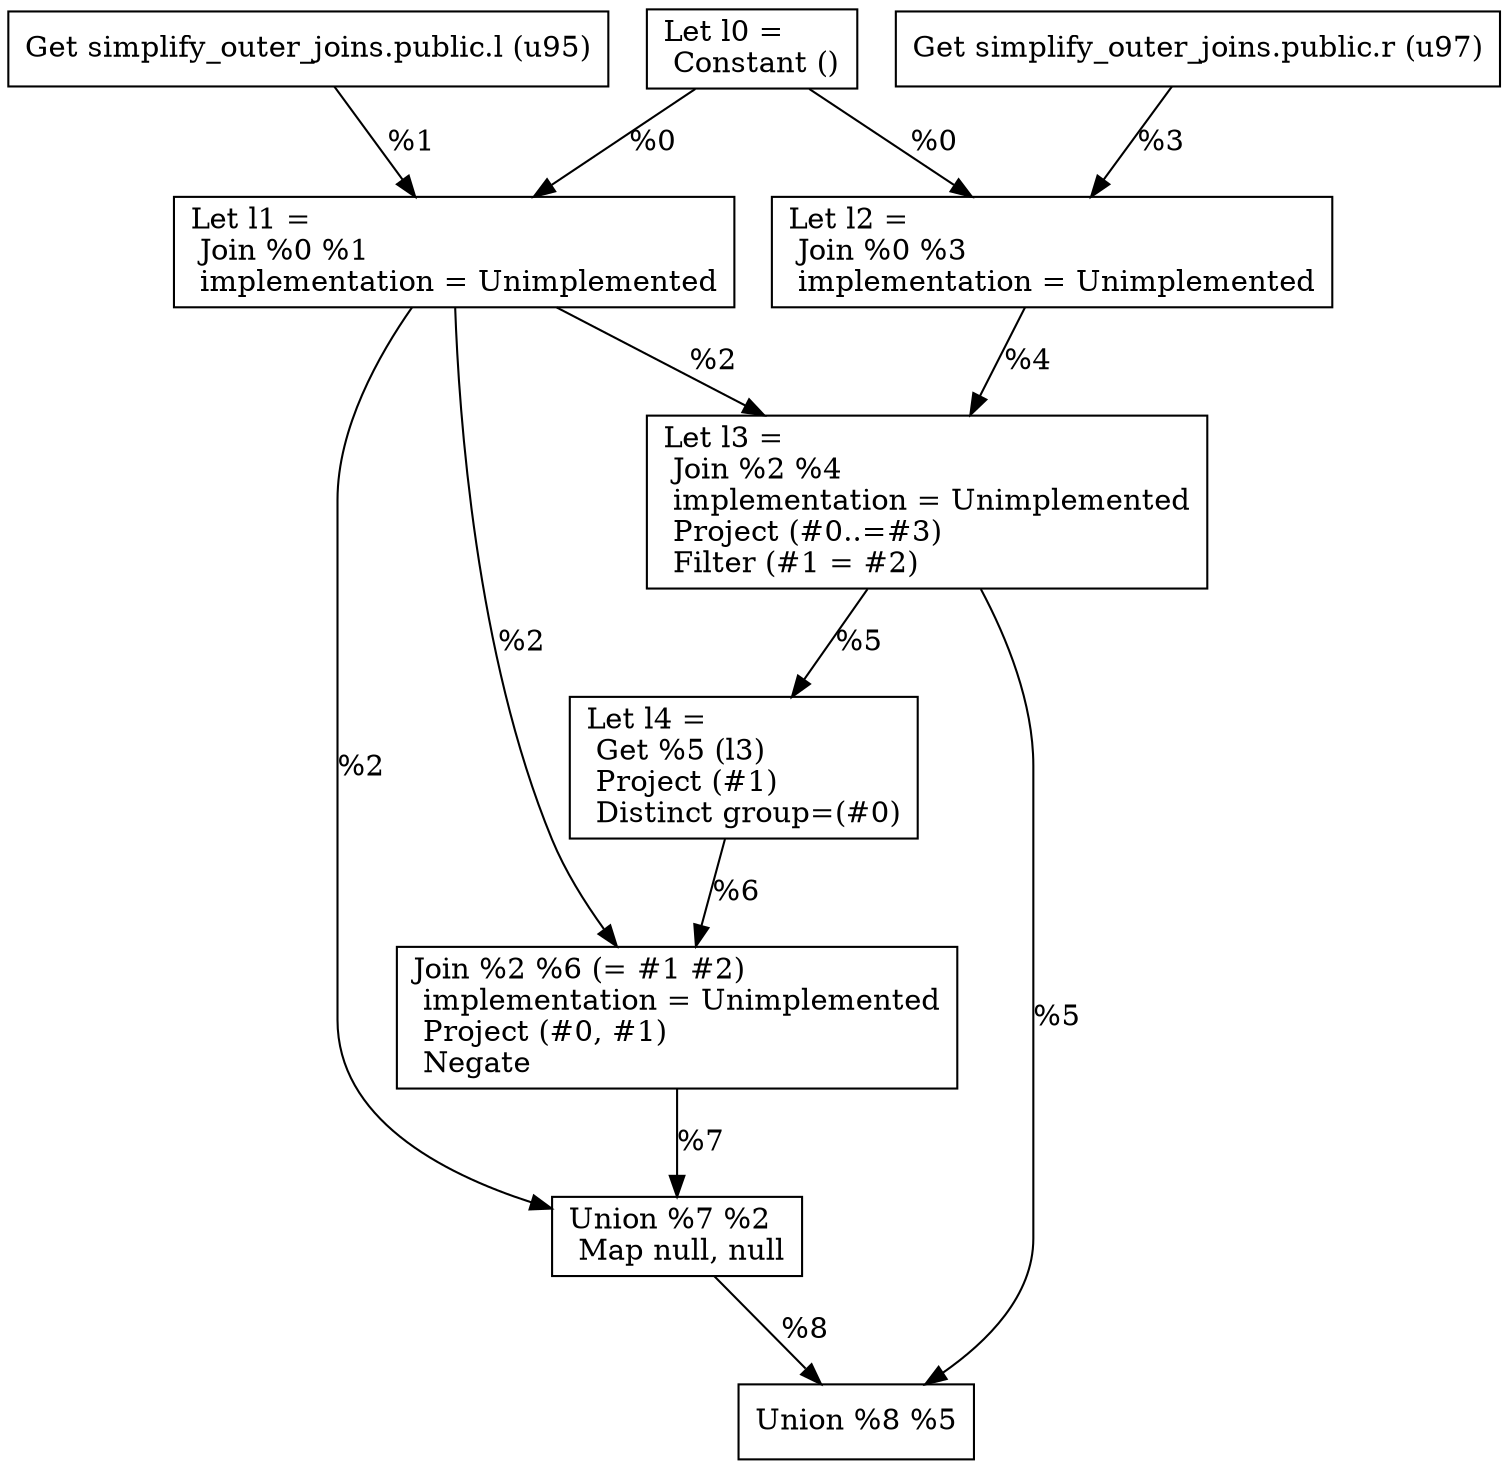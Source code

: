 digraph G {
    node0 [shape = record, label="Let l0 =\l Constant ()\l"]
    node1 [shape = record, label=" Get simplify_outer_joins.public.l (u95)\l"]
    node2 [shape = record, label="Let l1 =\l Join %0 %1\l  implementation = Unimplemented\l"]
    node3 [shape = record, label=" Get simplify_outer_joins.public.r (u97)\l"]
    node4 [shape = record, label="Let l2 =\l Join %0 %3\l  implementation = Unimplemented\l"]
    node5 [shape = record, label="Let l3 =\l Join %2 %4\l  implementation = Unimplemented\l Project (#0..=#3)\l Filter (#1 = #2)\l"]
    node6 [shape = record, label="Let l4 =\l Get %5 (l3)\l Project (#1)\l Distinct group=(#0)\l"]
    node7 [shape = record, label=" Join %2 %6 (= #1 #2)\l  implementation = Unimplemented\l Project (#0, #1)\l Negate\l"]
    node8 [shape = record, label=" Union %7 %2\l Map null, null\l"]
    node9 [shape = record, label=" Union %8 %5\l"]
    node0 -> node2 [label = "%0\l"]
    node2 -> node7 [label = "%2\l"]
    node5 -> node6 [label = "%5\l"]
    node6 -> node7 [label = "%6\l"]
    node7 -> node8 [label = "%7\l"]
    node0 -> node4 [label = "%0\l"]
    node1 -> node2 [label = "%1\l"]
    node4 -> node5 [label = "%4\l"]
    node2 -> node8 [label = "%2\l"]
    node8 -> node9 [label = "%8\l"]
    node5 -> node9 [label = "%5\l"]
    node2 -> node5 [label = "%2\l"]
    node3 -> node4 [label = "%3\l"]
}

